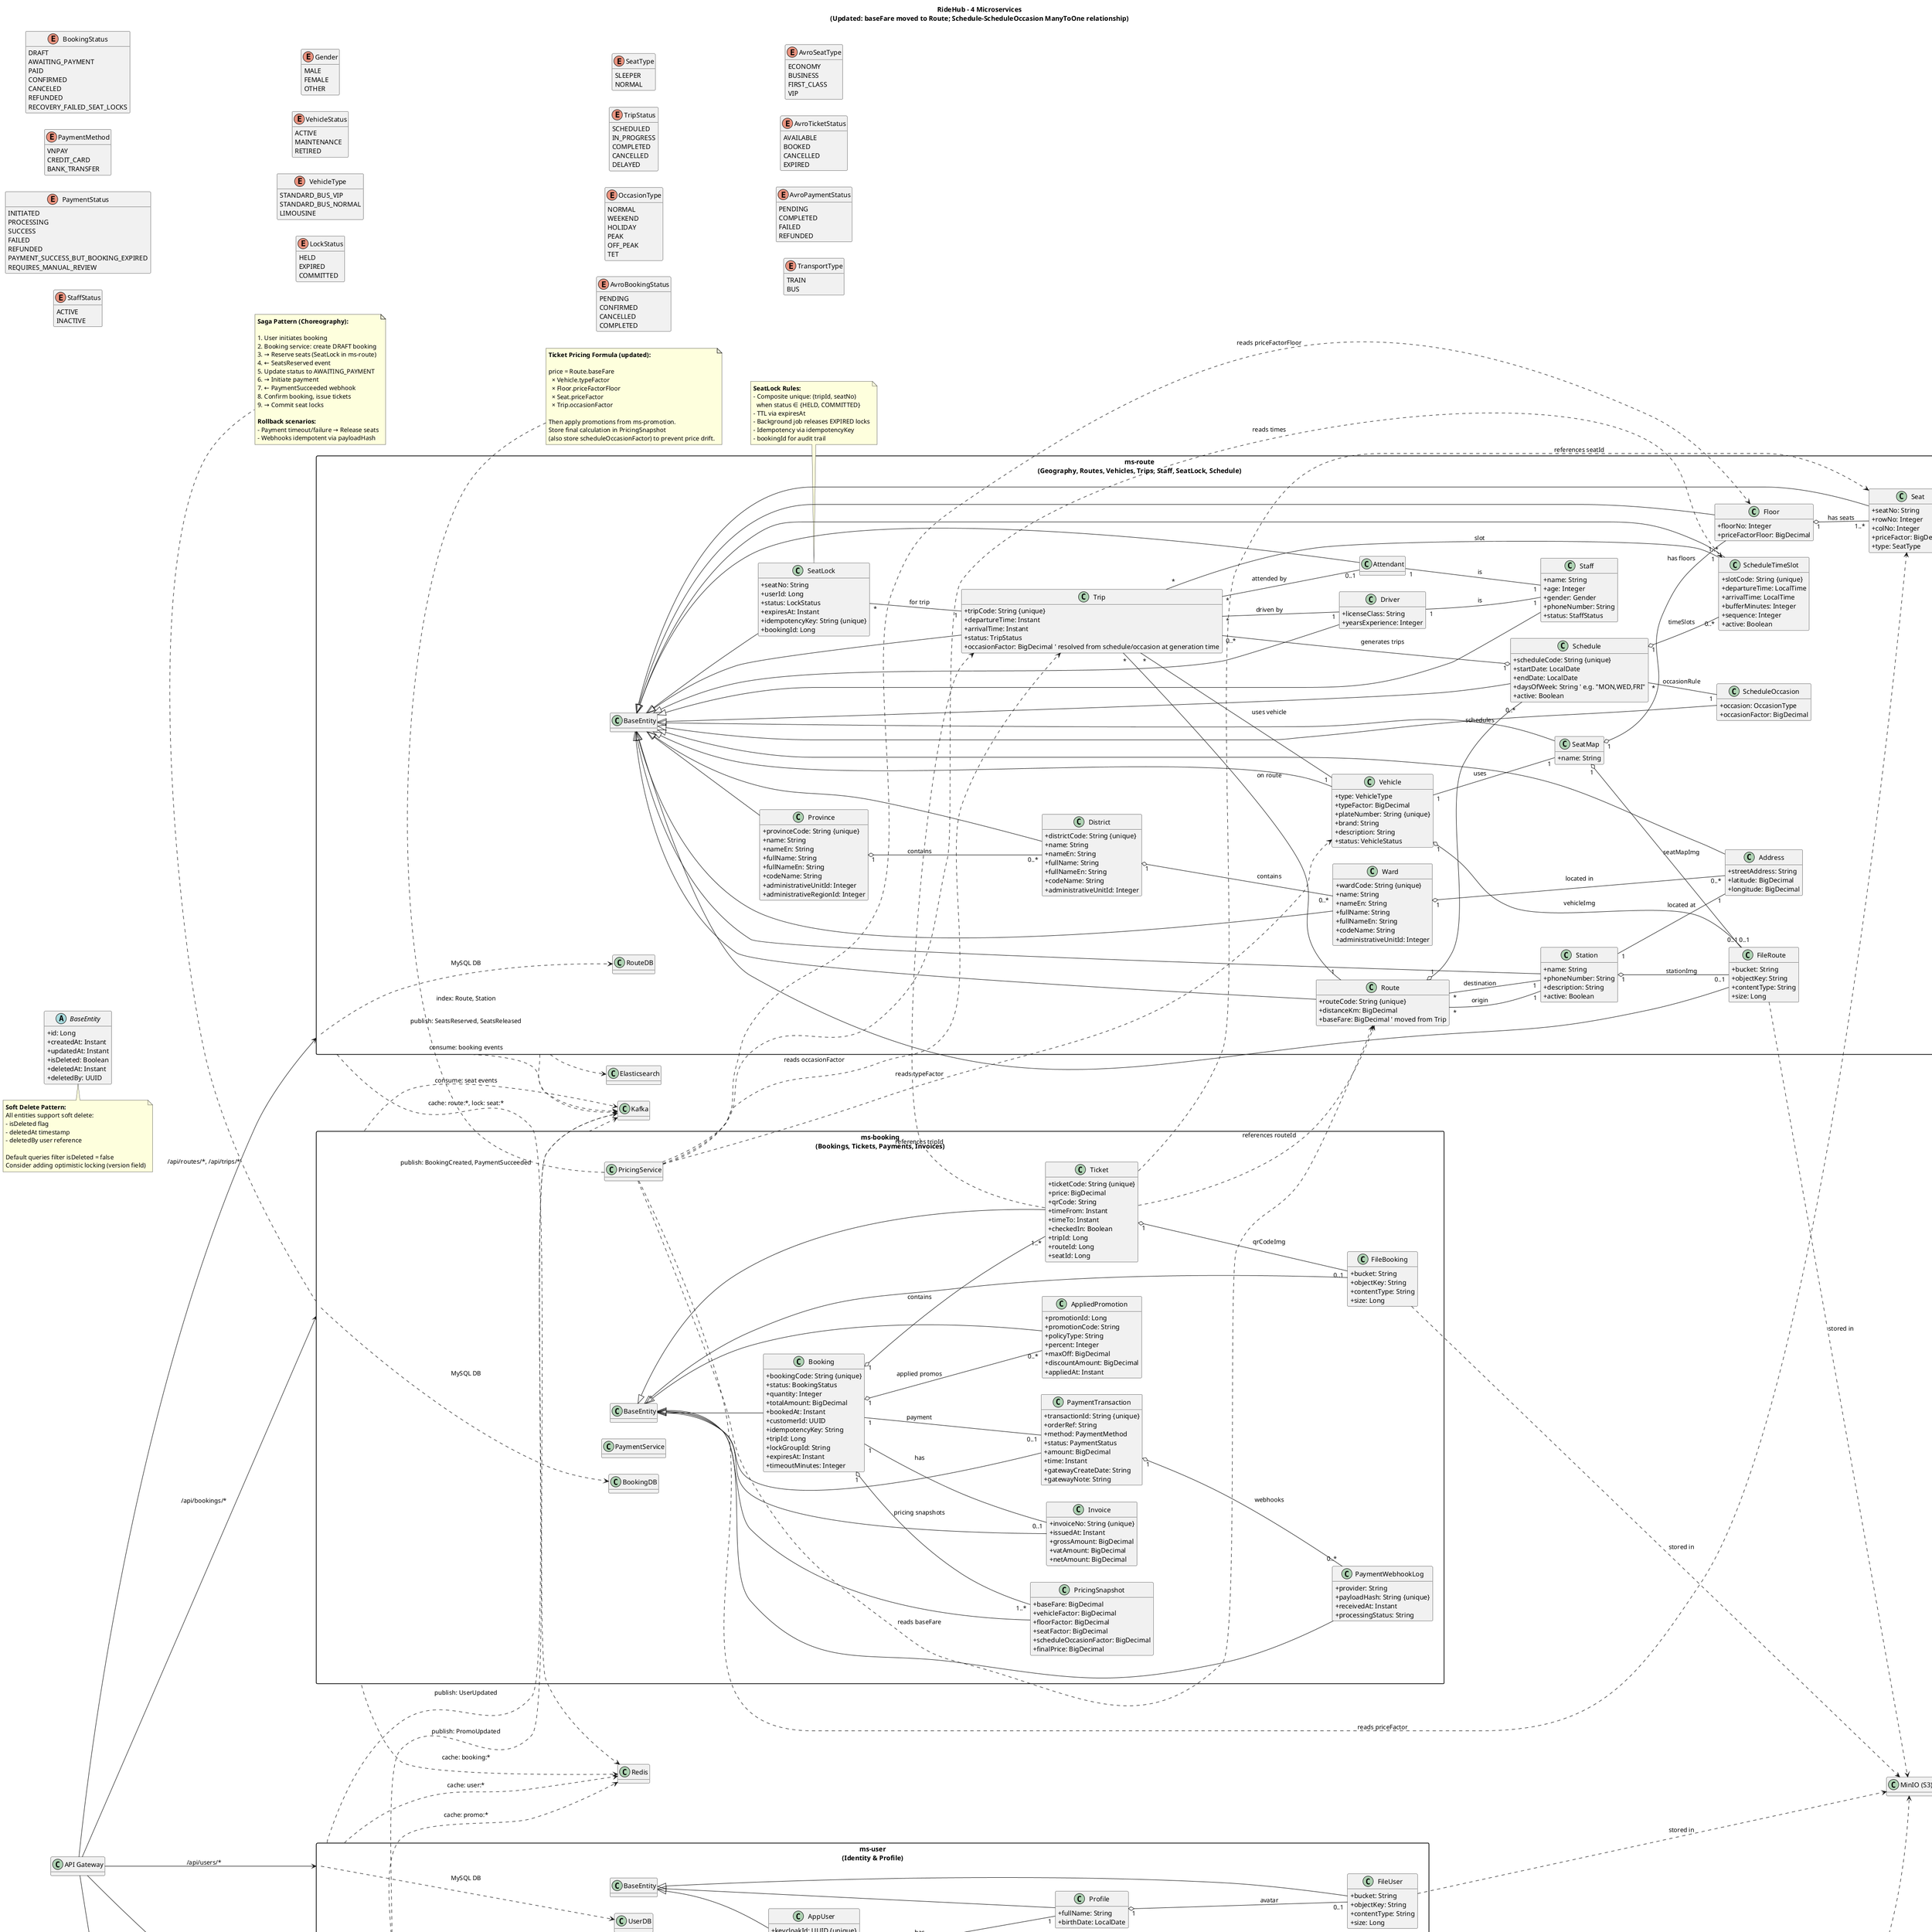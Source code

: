 @startuml
title RideHub – 4 Microservices\n(Updated: baseFare moved to Route; Schedule-ScheduleOccasion ManyToOne relationship)

left to right direction
hide methods
skinparam packageStyle rectangle
skinparam shadowing false
skinparam classAttributeIconSize 0

' =============================
'              ENUMS
' =============================
' From ms_booking domain enums
enum BookingStatus {
  DRAFT
  AWAITING_PAYMENT
  PAID
  CONFIRMED
  CANCELED
  REFUNDED
  RECOVERY_FAILED_SEAT_LOCKS
}

enum PaymentMethod {
  VNPAY
  CREDIT_CARD
  BANK_TRANSFER
}

enum PaymentStatus {
  INITIATED
  PROCESSING
  SUCCESS
  FAILED
  REFUNDED
  PAYMENT_SUCCESS_BUT_BOOKING_EXPIRED
  REQUIRES_MANUAL_REVIEW
}

' From ms_route domain enums
enum StaffStatus {
  ACTIVE
  INACTIVE
}

enum Gender {
  MALE
  FEMALE
  OTHER
}

enum VehicleStatus {
  ACTIVE
  MAINTENANCE
  RETIRED
}

enum VehicleType {
  STANDARD_BUS_VIP
  STANDARD_BUS_NORMAL
  LIMOUSINE
}

enum LockStatus {
  HELD
  EXPIRED
  COMMITTED
}

enum SeatType {
  SLEEPER
  NORMAL
}

enum TripStatus {
  SCHEDULED
  IN_PROGRESS
  COMPLETED
  CANCELLED
  DELAYED
}

' New: Occasion type for schedule-driven pricing
enum OccasionType {
  NORMAL
  WEEKEND
  HOLIDAY
  PEAK
  OFF_PEAK
  TET
}

' From Avro enums (for cross-service communication)
enum AvroBookingStatus {
  PENDING
  CONFIRMED
  CANCELLED
  COMPLETED
}

enum AvroSeatType {
  ECONOMY
  BUSINESS
  FIRST_CLASS
  VIP
}

enum AvroTicketStatus {
  AVAILABLE
  BOOKED
  CANCELLED
  EXPIRED
}

enum AvroPaymentStatus {
  PENDING
  COMPLETED
  FAILED
  REFUNDED
}

enum TransportType {
  TRAIN
  BUS
}

' =============================
'      EXTERNAL COMPONENTS
' =============================
class "API Gateway" as GATEWAY
class "Keycloak (OAuth2)" as KEYCLOAK
class "Kafka" as KAFKA
class "Redis" as REDIS
class "MinIO (S3)" as MINIO
class "Elasticsearch" as ELASTIC

' =============================
'        BASE ENTITY
' =============================
abstract class BaseEntity {
  +id: Long
  +createdAt: Instant
  +updatedAt: Instant
  +isDeleted: Boolean
  +deletedAt: Instant
  +deletedBy: UUID
}

' =============================
'          MS-USER
' =============================
package "ms-user\n(Identity & Profile)" as MS_USER {

  class AppUser extends BaseEntity {
    +keycloakId: UUID {unique}
    +email: String {unique}
    +phoneNumber: String
    +firstName: String
    +lastName: String
    +dateOfBirth: LocalDate
    +isVerified: Boolean
    +isActive: Boolean
    +lastLoginAt: Instant
  }

  class Profile extends BaseEntity {
    +fullName: String
    +birthDate: LocalDate
  }

  class FileUser extends BaseEntity {
    +bucket: String
    +objectKey: String
    +contentType: String
    +size: Long
  }

  class "UserDB" as USERDB

}

AppUser "1" -- "1" Profile : "has"
Profile "1" o-- "0..1" FileUser : "avatar"
FileUser ..> MINIO : "stored in"

' =============================
'          MS-ROUTE
' =============================
package "ms-route\n(Geography, Routes, Vehicles, Trips, Staff, SeatLock, Schedule)" as MS_ROUTE {

  ' ----- Vietnam Address Hierarchy -----
  class Province extends BaseEntity {
    +provinceCode: String {unique}
    +name: String
    +nameEn: String
    +fullName: String
    +fullNameEn: String
    +codeName: String
    +administrativeUnitId: Integer
    +administrativeRegionId: Integer
  }

  class District extends BaseEntity {
    +districtCode: String {unique}
    +name: String
    +nameEn: String
    +fullName: String
    +fullNameEn: String
    +codeName: String
    +administrativeUnitId: Integer
  }

  class Ward extends BaseEntity {
    +wardCode: String {unique}
    +name: String
    +nameEn: String
    +fullName: String
    +fullNameEn: String
    +codeName: String
    +administrativeUnitId: Integer
  }

  class Address extends BaseEntity {
    +streetAddress: String
    +latitude: BigDecimal
    +longitude: BigDecimal
  }

  ' ----- Station / Route / Fleet / Trips -----
  class Station extends BaseEntity {
    +name: String
    +phoneNumber: String
    +description: String
    +active: Boolean
  }

  class Route extends BaseEntity {
    +routeCode: String {unique}
    +distanceKm: BigDecimal
    +baseFare: BigDecimal ' moved from Trip
  }

  class Vehicle extends BaseEntity {
    +type: VehicleType
    +typeFactor: BigDecimal
    +plateNumber: String {unique}
    +brand: String
    +description: String
    +status: VehicleStatus
  }

  class SeatMap extends BaseEntity {
    +name: String
  }

  class Floor extends BaseEntity {
    +floorNo: Integer
    +priceFactorFloor: BigDecimal
  }

  class Seat extends BaseEntity {
    +seatNo: String
    +rowNo: Integer
    +colNo: Integer
    +priceFactor: BigDecimal
    +type: SeatType
  }

  ' New: Schedule to generate Trips and affect pricing
  class Schedule extends BaseEntity {
    +scheduleCode: String {unique}
    +startDate: LocalDate
    +endDate: LocalDate
    +daysOfWeek: String ' e.g. "MON,WED,FRI"
    +active: Boolean
  }

  ' NEW: normalized per-schedule occasion rules
  class ScheduleOccasion extends BaseEntity {
    +occasion: OccasionType
    +occasionFactor: BigDecimal
  }

  ' NEW: Keep multi-time-per-day capability
  class ScheduleTimeSlot extends BaseEntity {
    +slotCode: String {unique}
    +departureTime: LocalTime
    +arrivalTime: LocalTime
    +bufferMinutes: Integer
    +sequence: Integer
    +active: Boolean
  }

  class Trip extends BaseEntity {
    +tripCode: String {unique}
    +departureTime: Instant
    +arrivalTime: Instant
    +status: TripStatus
    +occasionFactor: BigDecimal ' resolved from schedule/occasion at generation time
    ' baseFare removed; now on Route
  }

  ' ---- Staff ----
  class Staff extends BaseEntity {
    +name: String
    +age: Integer
    +gender: Gender
    +phoneNumber: String
    +status: StaffStatus
  }

  class Driver extends BaseEntity {
    +licenseClass: String
    +yearsExperience: Integer
  }

  class Attendant extends BaseEntity

  ' ---- SeatLock ----
  class SeatLock extends BaseEntity {
    +seatNo: String
    +userId: Long
    +status: LockStatus
    +expiresAt: Instant
    +idempotencyKey: String {unique}
    +bookingId: Long
  }

  class FileRoute extends BaseEntity {
    +bucket: String
    +objectKey: String
    +contentType: String
    +size: Long
  }

  class "RouteDB" as ROUTEDB

}

' Address hierarchy
Province "1" o-- "0..*" District : "contains"
District "1" o-- "0..*" Ward : "contains"
Ward "1" o-- "0..*" Address : "located in"

' Station & Route
Station "1" -- "1" Address : "located at"
Route "*" -- "1" Station : "origin"
Route "*" -- "1" Station : "destination"

' Vehicle & SeatMap
Vehicle "1" -- "1" SeatMap : "uses"
SeatMap "1" o-- "1..*" Floor : "has floors"
Floor "1" o-- "1..*" Seat : "has seats"

' Schedule & Trip
Route "1" o-- "0..*" Schedule : "schedules"
Schedule "1" o-- "0..*" ScheduleTimeSlot : "timeSlots"
Schedule "*" -- "1" ScheduleOccasion : "occasionRule"
Schedule "1" o-- "0..*" Trip : "generates trips"
Trip "*" -- "1" Route : "on route"
Trip "*" -- "1" Vehicle : "uses vehicle"
Trip "*" -- "1" ScheduleTimeSlot : "slot"
Trip "*" -- "1" Driver : "driven by"
Trip "*" -- "0..1" Attendant : "attended by"

' Staff relationships
Driver "1" -- "1" Staff : "is"
Attendant "1" -- "1" Staff : "is"

' SeatLock
SeatLock "*" -- "1" Trip : "for trip"

' File associations
Station "1" o-- "0..1" FileRoute : "stationImg"
Vehicle "1" o-- "0..1" FileRoute : "vehicleImg"
SeatMap "1" o-- "0..1" FileRoute : "seatMapImg"
FileRoute ..> MINIO : "stored in"

' =============================
'          MS-BOOKING
' =============================
package "ms-booking\n(Bookings, Tickets, Payments, Invoices)" as MS_BOOK {

  class Booking extends BaseEntity {
    +bookingCode: String {unique}
    +status: BookingStatus
    +quantity: Integer
    +totalAmount: BigDecimal
    +bookedAt: Instant
    +customerId: UUID
    +idempotencyKey: String
    +tripId: Long
    +lockGroupId: String
    +expiresAt: Instant
    +timeoutMinutes: Integer
  }

  class Ticket extends BaseEntity {
    +ticketCode: String {unique}
    +price: BigDecimal
    +qrCode: String
    +timeFrom: Instant
    +timeTo: Instant
    +checkedIn: Boolean
    +tripId: Long
    +routeId: Long
    +seatId: Long
  }

  class Invoice extends BaseEntity {
    +invoiceNo: String {unique}
    +issuedAt: Instant
    +grossAmount: BigDecimal
    +vatAmount: BigDecimal
    +netAmount: BigDecimal
  }

  class PaymentTransaction extends BaseEntity {
    +transactionId: String {unique}
    +orderRef: String
    +method: PaymentMethod
    +status: PaymentStatus
    +amount: BigDecimal
    +time: Instant
    +gatewayCreateDate: String
    +gatewayNote: String
  }

  class PricingSnapshot extends BaseEntity {
    +baseFare: BigDecimal
    +vehicleFactor: BigDecimal
    +floorFactor: BigDecimal
    +seatFactor: BigDecimal
    +scheduleOccasionFactor: BigDecimal
    +finalPrice: BigDecimal
  }

  class AppliedPromotion extends BaseEntity {
    +promotionId: Long
    +promotionCode: String
    +policyType: String
    +percent: Integer
    +maxOff: BigDecimal
    +discountAmount: BigDecimal
    +appliedAt: Instant
  }

  class PaymentWebhookLog extends BaseEntity {
    +provider: String
    +payloadHash: String {unique}
    +receivedAt: Instant
    +processingStatus: String
  }

  class FileBooking extends BaseEntity {
    +bucket: String
    +objectKey: String
    +contentType: String
    +size: Long
  }

  class PricingService
  class PaymentService

  class "BookingDB" as BOOKDB

}

Booking "1" o-- "1..*" Ticket : "contains"
Booking "1" -- "0..1" Invoice : "has"
Booking "1" -- "0..1" PaymentTransaction : "payment"
Booking "1" o-- "1..*" PricingSnapshot : "pricing snapshots"
Booking "1" o-- "0..*" AppliedPromotion : "applied promos"
PaymentTransaction "1" o-- "0..*" PaymentWebhookLog : "webhooks"
Ticket "1" o-- "0..1" FileBooking : "qrCodeImg"
FileBooking ..> MINIO : "stored in"

' Cross-service references (Ticket stores IDs)
Ticket ..> Trip : "references tripId"
Ticket ..> Route : "references routeId"
Ticket ..> Seat : "references seatId"

' Pricing dependencies (updated)
PricingService ..> Route : "reads baseFare"
PricingService ..> Trip : "reads occasionFactor"
PricingService ..> ScheduleTimeSlot : "reads times"
PricingService ..> Vehicle : "reads typeFactor"
PricingService ..> Floor : "reads priceFactorFloor"
PricingService ..> Seat : "reads priceFactor"

' =============================
'          MS-PROMOTION
' =============================
package "ms-promotion\n(Promotions & Conditions)" as MS_PROMO {

  class Promotion extends BaseEntity {
    +code: String {unique}
    +description: String
    +startDate: LocalDate
    +endDate: LocalDate
    +usageLimit: Integer
    +usedCount: Integer
  }

  class BuyNGetMFree extends BaseEntity {
    +buyN: Integer
    +getM: Integer
  }

  class PercentOffTotal extends BaseEntity {
    +percent: Integer [1..100]
    +maxOff: BigDecimal
    +minPrice: BigDecimal
  }

  class ConditionByRoute extends BaseEntity
  class ConditionByDate extends BaseEntity
  class ConditionByLocation extends BaseEntity

  class ConditionRouteItem extends BaseEntity {
    +routeId: Long
  }

  class ConditionDateItem extends BaseEntity {
    +specificDate: LocalDate
    +weekday: Integer
  }

  class ConditionLocationItem extends BaseEntity {
    +provinceId: Long
    +districtId: Long
    +wardId: Long
  }

  class FilePromotion extends BaseEntity {
    +bucket: String
    +objectKey: String
    +contentType: String
    +size: Long
    +isBanner: Boolean
  }

  class "PromotionDB" as PROMODB

}

Promotion "1" o-- "0..*" BuyNGetMFree : "buyNGetM policies"
Promotion "1" o-- "0..*" PercentOffTotal : "percent off policies"
Promotion "1" o-- "0..*" ConditionByRoute : "route conditions"
Promotion "1" o-- "0..*" ConditionByDate : "date conditions"
Promotion "1" o-- "0..*" ConditionByLocation : "location conditions"
Promotion "1" o-- "0..*" FilePromotion : "images"

ConditionByRoute "1" o-- "0..*" ConditionRouteItem : "items"
ConditionByDate "1" o-- "0..*" ConditionDateItem : "items"
ConditionByLocation "1" o-- "0..*" ConditionLocationItem : "items"

FilePromotion ..> MINIO : "stored in"

' =============================
'     GATEWAY / AUTH / INFRA
' =============================
GATEWAY --> KEYCLOAK : "OAuth2/OIDC"
GATEWAY --> MS_USER  : "/api/users/*"
GATEWAY --> MS_ROUTE : "/api/routes/*, /api/trips/*"
GATEWAY --> MS_BOOK  : "/api/bookings/*"
GATEWAY --> MS_PROMO : "/api/promotions/*"

' Central Redis (namespaced per service)
MS_USER ..>  REDIS : "cache: user:*"
MS_ROUTE ..> REDIS : "cache: route:*, lock: seat:*"
MS_BOOK  ..> REDIS : "cache: booking:*"
MS_PROMO ..> REDIS : "cache: promo:*"

' Kafka event streaming
MS_ROUTE ..> KAFKA : "publish: SeatsReserved, SeatsReleased"
MS_BOOK  ..> KAFKA : "publish: BookingCreated, PaymentSucceeded"
MS_BOOK  ..> KAFKA : "consume: seat events"
MS_ROUTE ..> KAFKA : "consume: booking events"
MS_PROMO ..> KAFKA : "publish: PromoUpdated"
MS_USER  ..> KAFKA : "publish: UserUpdated"

' Elasticsearch for search
MS_ROUTE ..> ELASTIC : "index: Route, Station"

' DB-per-service
MS_USER ..>  USERDB  : "MySQL DB"
MS_ROUTE ..> ROUTEDB : "MySQL DB"
MS_BOOK  ..> BOOKDB  : "MySQL DB"
MS_PROMO ..> PROMODB : "MySQL DB"

' =============================
'            NOTES
' =============================
note bottom of PricingService
  **Ticket Pricing Formula (updated):**
  
  price = Route.baseFare
    × Vehicle.typeFactor
    × Floor.priceFactorFloor
    × Seat.priceFactor
    × Trip.occasionFactor
  
  Then apply promotions from ms-promotion.
  Store final calculation in PricingSnapshot
  (also store scheduleOccasionFactor) to prevent price drift.
end note

note bottom of SeatLock
  **SeatLock Rules:**
  - Composite unique: (tripId, seatNo)
    when status ∈ {HELD, COMMITTED}
  - TTL via expiresAt
  - Background job releases EXPIRED locks
  - Idempotency via idempotencyKey
  - bookingId for audit trail
end note

note bottom of MS_BOOK
  **Saga Pattern (Choreography):**
  
  1. User initiates booking
  2. Booking service: create DRAFT booking
  3. → Reserve seats (SeatLock in ms-route)
  4. ← SeatsReserved event
  5. Update status to AWAITING_PAYMENT
  6. → Initiate payment
  7. ← PaymentSucceeded webhook
  8. Confirm booking, issue tickets
  9. → Commit seat locks
  
  **Rollback scenarios:**
  - Payment timeout/failure → Release seats
  - Webhooks idempotent via payloadHash
end note

note bottom of BaseEntity
  **Soft Delete Pattern:**
  All entities support soft delete:
  - isDeleted flag
  - deletedAt timestamp
  - deletedBy user reference
  
  Default queries filter isDeleted = false
  Consider adding optimistic locking (version field)
end note

note top of KEYCLOAK
  **Keycloak manages:**
  - User authentication
  - Role/permission management
  - JWT token issuance
  - Single Sign-On (SSO)
end note

@enduml
